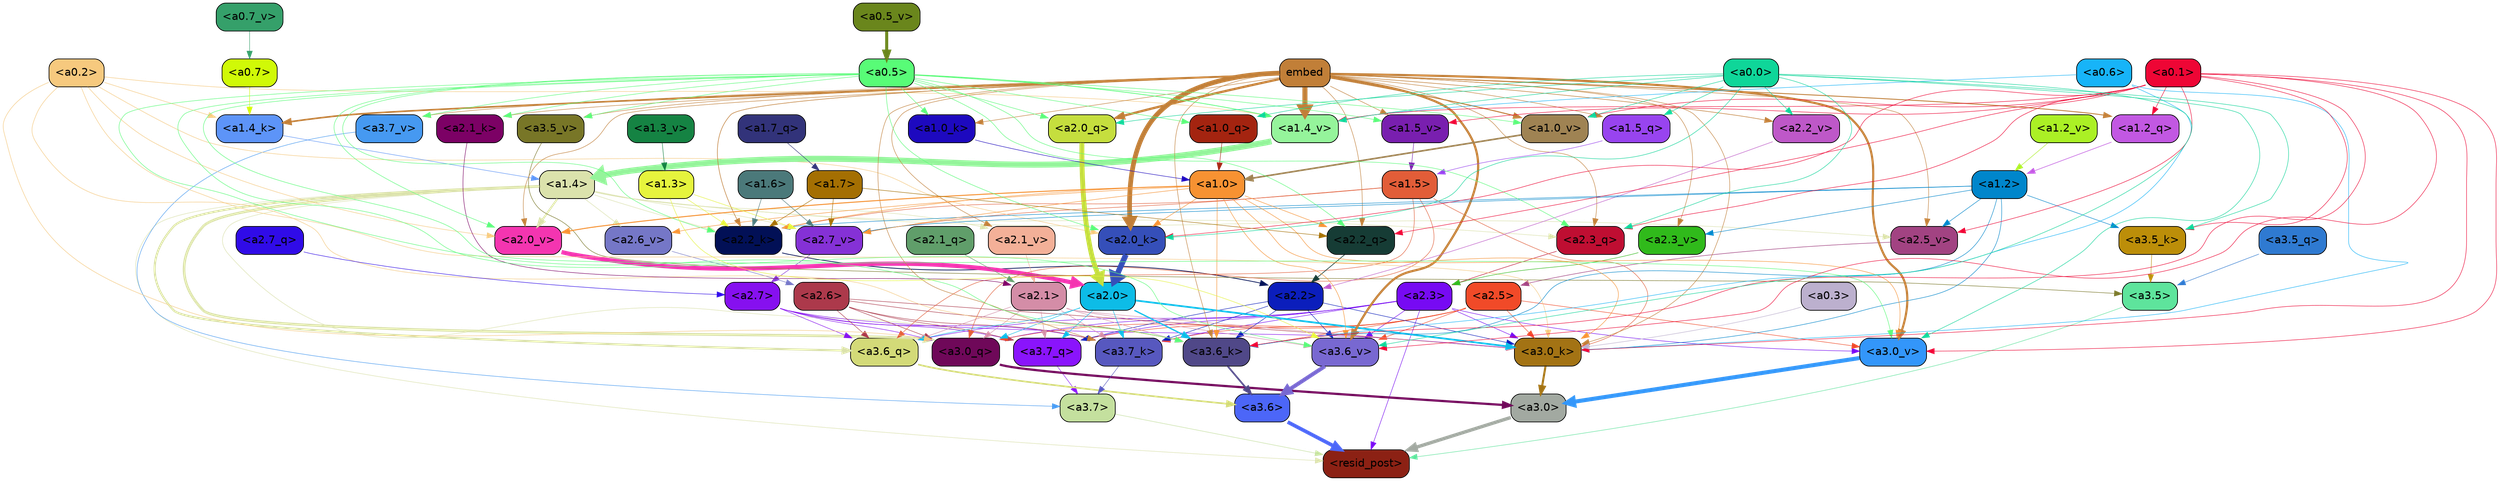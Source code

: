 strict digraph "" {
	graph [bgcolor=transparent,
		layout=dot,
		overlap=false,
		splines=true
	];
	"<a3.7>"	[color=black,
		fillcolor="#c4e09e",
		fontname=Helvetica,
		shape=box,
		style="filled, rounded"];
	"<resid_post>"	[color=black,
		fillcolor="#8c2114",
		fontname=Helvetica,
		shape=box,
		style="filled, rounded"];
	"<a3.7>" -> "<resid_post>"	[color="#c4e09e",
		penwidth=0.6];
	"<a3.6>"	[color=black,
		fillcolor="#4c66f8",
		fontname=Helvetica,
		shape=box,
		style="filled, rounded"];
	"<a3.6>" -> "<resid_post>"	[color="#4c66f8",
		penwidth=4.646730065345764];
	"<a3.5>"	[color=black,
		fillcolor="#5ee49c",
		fontname=Helvetica,
		shape=box,
		style="filled, rounded"];
	"<a3.5>" -> "<resid_post>"	[color="#5ee49c",
		penwidth=0.6];
	"<a3.0>"	[color=black,
		fillcolor="#a2a9a1",
		fontname=Helvetica,
		shape=box,
		style="filled, rounded"];
	"<a3.0>" -> "<resid_post>"	[color="#a2a9a1",
		penwidth=4.323132634162903];
	"<a2.3>"	[color=black,
		fillcolor="#770af3",
		fontname=Helvetica,
		shape=box,
		style="filled, rounded"];
	"<a2.3>" -> "<resid_post>"	[color="#770af3",
		penwidth=0.6];
	"<a3.7_q>"	[color=black,
		fillcolor="#8a14fc",
		fontname=Helvetica,
		shape=box,
		style="filled, rounded"];
	"<a2.3>" -> "<a3.7_q>"	[color="#770af3",
		penwidth=0.6];
	"<a3.6_q>"	[color=black,
		fillcolor="#d3da78",
		fontname=Helvetica,
		shape=box,
		style="filled, rounded"];
	"<a2.3>" -> "<a3.6_q>"	[color="#770af3",
		penwidth=0.6];
	"<a3.0_q>"	[color=black,
		fillcolor="#6f0859",
		fontname=Helvetica,
		shape=box,
		style="filled, rounded"];
	"<a2.3>" -> "<a3.0_q>"	[color="#770af3",
		penwidth=0.6];
	"<a3.7_k>"	[color=black,
		fillcolor="#5758bf",
		fontname=Helvetica,
		shape=box,
		style="filled, rounded"];
	"<a2.3>" -> "<a3.7_k>"	[color="#770af3",
		penwidth=0.6];
	"<a3.0_k>"	[color=black,
		fillcolor="#a37314",
		fontname=Helvetica,
		shape=box,
		style="filled, rounded"];
	"<a2.3>" -> "<a3.0_k>"	[color="#770af3",
		penwidth=0.6];
	"<a3.6_v>"	[color=black,
		fillcolor="#7868d1",
		fontname=Helvetica,
		shape=box,
		style="filled, rounded"];
	"<a2.3>" -> "<a3.6_v>"	[color="#770af3",
		penwidth=0.6];
	"<a3.0_v>"	[color=black,
		fillcolor="#3396fa",
		fontname=Helvetica,
		shape=box,
		style="filled, rounded"];
	"<a2.3>" -> "<a3.0_v>"	[color="#770af3",
		penwidth=0.6];
	"<a1.4>"	[color=black,
		fillcolor="#dbe2ac",
		fontname=Helvetica,
		shape=box,
		style="filled, rounded"];
	"<a1.4>" -> "<resid_post>"	[color="#dbe2ac",
		penwidth=0.6];
	"<a1.4>" -> "<a3.7_q>"	[color="#dbe2ac",
		penwidth=0.6];
	"<a1.4>" -> "<a3.6_q>"	[color="#dbe2ac",
		penwidth=2.700703263282776];
	"<a1.4>" -> "<a3.0_q>"	[color="#dbe2ac",
		penwidth=3.34255850315094];
	"<a2.3_q>"	[color=black,
		fillcolor="#bf0e32",
		fontname=Helvetica,
		shape=box,
		style="filled, rounded"];
	"<a1.4>" -> "<a2.3_q>"	[color="#dbe2ac",
		penwidth=0.6];
	"<a2.2_k>"	[color=black,
		fillcolor="#021056",
		fontname=Helvetica,
		shape=box,
		style="filled, rounded"];
	"<a1.4>" -> "<a2.2_k>"	[color="#dbe2ac",
		penwidth=0.6];
	"<a2.7_v>"	[color=black,
		fillcolor="#8531d6",
		fontname=Helvetica,
		shape=box,
		style="filled, rounded"];
	"<a1.4>" -> "<a2.7_v>"	[color="#dbe2ac",
		penwidth=0.6];
	"<a2.6_v>"	[color=black,
		fillcolor="#7577c7",
		fontname=Helvetica,
		shape=box,
		style="filled, rounded"];
	"<a1.4>" -> "<a2.6_v>"	[color="#dbe2ac",
		penwidth=0.6];
	"<a2.5_v>"	[color=black,
		fillcolor="#a24382",
		fontname=Helvetica,
		shape=box,
		style="filled, rounded"];
	"<a1.4>" -> "<a2.5_v>"	[color="#dbe2ac",
		penwidth=0.6];
	"<a2.1_v>"	[color=black,
		fillcolor="#f3b098",
		fontname=Helvetica,
		shape=box,
		style="filled, rounded"];
	"<a1.4>" -> "<a2.1_v>"	[color="#dbe2ac",
		penwidth=0.6];
	"<a2.0_v>"	[color=black,
		fillcolor="#f435b0",
		fontname=Helvetica,
		shape=box,
		style="filled, rounded"];
	"<a1.4>" -> "<a2.0_v>"	[color="#dbe2ac",
		penwidth=2.387977123260498];
	"<a3.7_q>" -> "<a3.7>"	[color="#8a14fc",
		penwidth=0.6];
	"<a3.6_q>" -> "<a3.6>"	[color="#d3da78",
		penwidth=2.03758105635643];
	"<a3.5_q>"	[color=black,
		fillcolor="#2f7ad1",
		fontname=Helvetica,
		shape=box,
		style="filled, rounded"];
	"<a3.5_q>" -> "<a3.5>"	[color="#2f7ad1",
		penwidth=0.6];
	"<a3.0_q>" -> "<a3.0>"	[color="#6f0859",
		penwidth=2.8638100624084473];
	"<a3.7_k>" -> "<a3.7>"	[color="#5758bf",
		penwidth=0.6];
	"<a3.6_k>"	[color=black,
		fillcolor="#504888",
		fontname=Helvetica,
		shape=box,
		style="filled, rounded"];
	"<a3.6_k>" -> "<a3.6>"	[color="#504888",
		penwidth=2.174198240041733];
	"<a3.5_k>"	[color=black,
		fillcolor="#bc8e09",
		fontname=Helvetica,
		shape=box,
		style="filled, rounded"];
	"<a3.5_k>" -> "<a3.5>"	[color="#bc8e09",
		penwidth=0.6];
	"<a3.0_k>" -> "<a3.0>"	[color="#a37314",
		penwidth=2.6274144649505615];
	"<a3.7_v>"	[color=black,
		fillcolor="#4699f1",
		fontname=Helvetica,
		shape=box,
		style="filled, rounded"];
	"<a3.7_v>" -> "<a3.7>"	[color="#4699f1",
		penwidth=0.6];
	"<a3.6_v>" -> "<a3.6>"	[color="#7868d1",
		penwidth=5.002329230308533];
	"<a3.5_v>"	[color=black,
		fillcolor="#787627",
		fontname=Helvetica,
		shape=box,
		style="filled, rounded"];
	"<a3.5_v>" -> "<a3.5>"	[color="#787627",
		penwidth=0.6];
	"<a3.0_v>" -> "<a3.0>"	[color="#3396fa",
		penwidth=5.188832879066467];
	"<a2.7>"	[color=black,
		fillcolor="#8610ef",
		fontname=Helvetica,
		shape=box,
		style="filled, rounded"];
	"<a2.7>" -> "<a3.7_q>"	[color="#8610ef",
		penwidth=0.6];
	"<a2.7>" -> "<a3.6_q>"	[color="#8610ef",
		penwidth=0.6];
	"<a2.7>" -> "<a3.0_q>"	[color="#8610ef",
		penwidth=0.6];
	"<a2.7>" -> "<a3.7_k>"	[color="#8610ef",
		penwidth=0.6];
	"<a2.7>" -> "<a3.0_k>"	[color="#8610ef",
		penwidth=0.6];
	"<a2.6>"	[color=black,
		fillcolor="#ac394b",
		fontname=Helvetica,
		shape=box,
		style="filled, rounded"];
	"<a2.6>" -> "<a3.7_q>"	[color="#ac394b",
		penwidth=0.6];
	"<a2.6>" -> "<a3.6_q>"	[color="#ac394b",
		penwidth=0.6];
	"<a2.6>" -> "<a3.0_q>"	[color="#ac394b",
		penwidth=0.6];
	"<a2.6>" -> "<a3.7_k>"	[color="#ac394b",
		penwidth=0.6];
	"<a2.6>" -> "<a3.6_k>"	[color="#ac394b",
		penwidth=0.6];
	"<a2.6>" -> "<a3.0_k>"	[color="#ac394b",
		penwidth=0.6];
	"<a2.5>"	[color=black,
		fillcolor="#f14a28",
		fontname=Helvetica,
		shape=box,
		style="filled, rounded"];
	"<a2.5>" -> "<a3.7_q>"	[color="#f14a28",
		penwidth=0.6];
	"<a2.5>" -> "<a3.0_q>"	[color="#f14a28",
		penwidth=0.6];
	"<a2.5>" -> "<a3.7_k>"	[color="#f14a28",
		penwidth=0.6];
	"<a2.5>" -> "<a3.6_k>"	[color="#f14a28",
		penwidth=0.6];
	"<a2.5>" -> "<a3.0_k>"	[color="#f14a28",
		penwidth=0.6];
	"<a2.5>" -> "<a3.6_v>"	[color="#f14a28",
		penwidth=0.6];
	"<a2.5>" -> "<a3.0_v>"	[color="#f14a28",
		penwidth=0.6];
	"<a2.2>"	[color=black,
		fillcolor="#0b1ebc",
		fontname=Helvetica,
		shape=box,
		style="filled, rounded"];
	"<a2.2>" -> "<a3.7_q>"	[color="#0b1ebc",
		penwidth=0.6];
	"<a2.2>" -> "<a3.7_k>"	[color="#0b1ebc",
		penwidth=0.6];
	"<a2.2>" -> "<a3.6_k>"	[color="#0b1ebc",
		penwidth=0.6];
	"<a2.2>" -> "<a3.0_k>"	[color="#0b1ebc",
		penwidth=0.6];
	"<a2.2>" -> "<a3.6_v>"	[color="#0b1ebc",
		penwidth=0.6];
	"<a2.1>"	[color=black,
		fillcolor="#d48da7",
		fontname=Helvetica,
		shape=box,
		style="filled, rounded"];
	"<a2.1>" -> "<a3.7_q>"	[color="#d48da7",
		penwidth=0.6];
	"<a2.1>" -> "<a3.6_q>"	[color="#d48da7",
		penwidth=0.6];
	"<a2.1>" -> "<a3.0_q>"	[color="#d48da7",
		penwidth=0.6];
	"<a2.1>" -> "<a3.7_k>"	[color="#d48da7",
		penwidth=0.6];
	"<a2.1>" -> "<a3.6_k>"	[color="#d48da7",
		penwidth=0.6];
	"<a2.1>" -> "<a3.0_k>"	[color="#d48da7",
		penwidth=0.6];
	"<a2.1>" -> "<a3.6_v>"	[color="#d48da7",
		penwidth=0.6];
	"<a2.0>"	[color=black,
		fillcolor="#0dbce7",
		fontname=Helvetica,
		shape=box,
		style="filled, rounded"];
	"<a2.0>" -> "<a3.7_q>"	[color="#0dbce7",
		penwidth=0.6];
	"<a2.0>" -> "<a3.6_q>"	[color="#0dbce7",
		penwidth=0.6];
	"<a2.0>" -> "<a3.0_q>"	[color="#0dbce7",
		penwidth=0.6];
	"<a2.0>" -> "<a3.7_k>"	[color="#0dbce7",
		penwidth=0.6];
	"<a2.0>" -> "<a3.6_k>"	[color="#0dbce7",
		penwidth=1.6454488784074783];
	"<a2.0>" -> "<a3.0_k>"	[color="#0dbce7",
		penwidth=2.2218968719244003];
	"<a1.5>"	[color=black,
		fillcolor="#e25d38",
		fontname=Helvetica,
		shape=box,
		style="filled, rounded"];
	"<a1.5>" -> "<a3.6_q>"	[color="#e25d38",
		penwidth=0.6];
	"<a1.5>" -> "<a3.0_q>"	[color="#e25d38",
		penwidth=0.6];
	"<a1.5>" -> "<a3.0_k>"	[color="#e25d38",
		penwidth=0.6];
	"<a1.5>" -> "<a2.2_k>"	[color="#e25d38",
		penwidth=0.6];
	"<a1.5>" -> "<a2.7_v>"	[color="#e25d38",
		penwidth=0.6];
	"<a0.2>"	[color=black,
		fillcolor="#f6c97e",
		fontname=Helvetica,
		shape=box,
		style="filled, rounded"];
	"<a0.2>" -> "<a3.0_q>"	[color="#f6c97e",
		penwidth=0.6];
	"<a0.2>" -> "<a3.6_k>"	[color="#f6c97e",
		penwidth=0.6];
	"<a0.2>" -> "<a3.0_k>"	[color="#f6c97e",
		penwidth=0.6];
	"<a2.0_k>"	[color=black,
		fillcolor="#354fb9",
		fontname=Helvetica,
		shape=box,
		style="filled, rounded"];
	"<a0.2>" -> "<a2.0_k>"	[color="#f6c97e",
		penwidth=0.6];
	"<a0.2>" -> "<a2.0_v>"	[color="#f6c97e",
		penwidth=0.6];
	"<a1.4_k>"	[color=black,
		fillcolor="#5d94f8",
		fontname=Helvetica,
		shape=box,
		style="filled, rounded"];
	"<a0.2>" -> "<a1.4_k>"	[color="#f6c97e",
		penwidth=0.6];
	"<a1.4_v>"	[color=black,
		fillcolor="#95f49b",
		fontname=Helvetica,
		shape=box,
		style="filled, rounded"];
	"<a0.2>" -> "<a1.4_v>"	[color="#f6c97e",
		penwidth=0.6];
	embed	[color=black,
		fillcolor="#c17f38",
		fontname=Helvetica,
		shape=box,
		style="filled, rounded"];
	embed -> "<a3.7_k>"	[color="#c17f38",
		penwidth=0.6];
	embed -> "<a3.6_k>"	[color="#c17f38",
		penwidth=0.6];
	embed -> "<a3.0_k>"	[color="#c17f38",
		penwidth=0.6];
	embed -> "<a3.7_v>"	[color="#c17f38",
		penwidth=0.6];
	embed -> "<a3.6_v>"	[color="#c17f38",
		penwidth=2.8301228284835815];
	embed -> "<a3.5_v>"	[color="#c17f38",
		penwidth=0.6];
	embed -> "<a3.0_v>"	[color="#c17f38",
		penwidth=2.7660785913467407];
	embed -> "<a2.3_q>"	[color="#c17f38",
		penwidth=0.6];
	"<a2.2_q>"	[color=black,
		fillcolor="#163c35",
		fontname=Helvetica,
		shape=box,
		style="filled, rounded"];
	embed -> "<a2.2_q>"	[color="#c17f38",
		penwidth=0.6];
	"<a2.0_q>"	[color=black,
		fillcolor="#c5de3e",
		fontname=Helvetica,
		shape=box,
		style="filled, rounded"];
	embed -> "<a2.0_q>"	[color="#c17f38",
		penwidth=2.918822765350342];
	embed -> "<a2.2_k>"	[color="#c17f38",
		penwidth=0.7099294662475586];
	"<a2.1_k>"	[color=black,
		fillcolor="#7c0165",
		fontname=Helvetica,
		shape=box,
		style="filled, rounded"];
	embed -> "<a2.1_k>"	[color="#c17f38",
		penwidth=0.6];
	embed -> "<a2.0_k>"	[color="#c17f38",
		penwidth=6.075345039367676];
	embed -> "<a2.5_v>"	[color="#c17f38",
		penwidth=0.6];
	"<a2.3_v>"	[color=black,
		fillcolor="#30ba1b",
		fontname=Helvetica,
		shape=box,
		style="filled, rounded"];
	embed -> "<a2.3_v>"	[color="#c17f38",
		penwidth=0.6];
	"<a2.2_v>"	[color=black,
		fillcolor="#be58c8",
		fontname=Helvetica,
		shape=box,
		style="filled, rounded"];
	embed -> "<a2.2_v>"	[color="#c17f38",
		penwidth=0.6909599304199219];
	embed -> "<a2.1_v>"	[color="#c17f38",
		penwidth=0.6];
	embed -> "<a2.0_v>"	[color="#c17f38",
		penwidth=0.6];
	"<a1.5_q>"	[color=black,
		fillcolor="#9844ef",
		fontname=Helvetica,
		shape=box,
		style="filled, rounded"];
	embed -> "<a1.5_q>"	[color="#c17f38",
		penwidth=0.6];
	"<a1.2_q>"	[color=black,
		fillcolor="#c258e2",
		fontname=Helvetica,
		shape=box,
		style="filled, rounded"];
	embed -> "<a1.2_q>"	[color="#c17f38",
		penwidth=1.1075286865234375];
	embed -> "<a1.4_k>"	[color="#c17f38",
		penwidth=2.043105125427246];
	"<a1.0_k>"	[color=black,
		fillcolor="#1d09bf",
		fontname=Helvetica,
		shape=box,
		style="filled, rounded"];
	embed -> "<a1.0_k>"	[color="#c17f38",
		penwidth=0.6];
	"<a1.5_v>"	[color=black,
		fillcolor="#791faf",
		fontname=Helvetica,
		shape=box,
		style="filled, rounded"];
	embed -> "<a1.5_v>"	[color="#c17f38",
		penwidth=0.6];
	embed -> "<a1.4_v>"	[color="#c17f38",
		penwidth=6.46385931968689];
	"<a1.0_v>"	[color=black,
		fillcolor="#9f8353",
		fontname=Helvetica,
		shape=box,
		style="filled, rounded"];
	embed -> "<a1.0_v>"	[color="#c17f38",
		penwidth=1.273291826248169];
	"<a1.2>"	[color=black,
		fillcolor="#0086cb",
		fontname=Helvetica,
		shape=box,
		style="filled, rounded"];
	"<a1.2>" -> "<a3.6_k>"	[color="#0086cb",
		penwidth=0.6];
	"<a1.2>" -> "<a3.5_k>"	[color="#0086cb",
		penwidth=0.6];
	"<a1.2>" -> "<a3.0_k>"	[color="#0086cb",
		penwidth=0.6];
	"<a1.2>" -> "<a2.2_k>"	[color="#0086cb",
		penwidth=0.6];
	"<a1.2>" -> "<a2.7_v>"	[color="#0086cb",
		penwidth=0.6];
	"<a1.2>" -> "<a2.5_v>"	[color="#0086cb",
		penwidth=0.6];
	"<a1.2>" -> "<a2.3_v>"	[color="#0086cb",
		penwidth=0.6];
	"<a1.0>"	[color=black,
		fillcolor="#f79232",
		fontname=Helvetica,
		shape=box,
		style="filled, rounded"];
	"<a1.0>" -> "<a3.6_k>"	[color="#f79232",
		penwidth=0.6];
	"<a1.0>" -> "<a3.0_k>"	[color="#f79232",
		penwidth=0.6];
	"<a1.0>" -> "<a3.6_v>"	[color="#f79232",
		penwidth=0.6];
	"<a1.0>" -> "<a3.0_v>"	[color="#f79232",
		penwidth=0.6];
	"<a1.0>" -> "<a2.2_q>"	[color="#f79232",
		penwidth=0.6];
	"<a1.0>" -> "<a2.2_k>"	[color="#f79232",
		penwidth=0.6];
	"<a1.0>" -> "<a2.0_k>"	[color="#f79232",
		penwidth=0.6];
	"<a1.0>" -> "<a2.7_v>"	[color="#f79232",
		penwidth=0.6];
	"<a1.0>" -> "<a2.6_v>"	[color="#f79232",
		penwidth=0.6];
	"<a1.0>" -> "<a2.0_v>"	[color="#f79232",
		penwidth=1.2435333728790283];
	"<a0.6>"	[color=black,
		fillcolor="#17b4f8",
		fontname=Helvetica,
		shape=box,
		style="filled, rounded"];
	"<a0.6>" -> "<a3.6_k>"	[color="#17b4f8",
		penwidth=0.6];
	"<a0.6>" -> "<a3.0_k>"	[color="#17b4f8",
		penwidth=0.6];
	"<a0.6>" -> "<a1.4_v>"	[color="#17b4f8",
		penwidth=0.6];
	"<a0.5>"	[color=black,
		fillcolor="#58fc77",
		fontname=Helvetica,
		shape=box,
		style="filled, rounded"];
	"<a0.5>" -> "<a3.6_k>"	[color="#58fc77",
		penwidth=0.6];
	"<a0.5>" -> "<a3.7_v>"	[color="#58fc77",
		penwidth=0.6];
	"<a0.5>" -> "<a3.6_v>"	[color="#58fc77",
		penwidth=0.6];
	"<a0.5>" -> "<a3.5_v>"	[color="#58fc77",
		penwidth=0.6];
	"<a0.5>" -> "<a3.0_v>"	[color="#58fc77",
		penwidth=0.6124261617660522];
	"<a0.5>" -> "<a2.3_q>"	[color="#58fc77",
		penwidth=0.6];
	"<a0.5>" -> "<a2.2_q>"	[color="#58fc77",
		penwidth=0.6];
	"<a0.5>" -> "<a2.0_q>"	[color="#58fc77",
		penwidth=0.6];
	"<a0.5>" -> "<a2.2_k>"	[color="#58fc77",
		penwidth=0.6];
	"<a0.5>" -> "<a2.1_k>"	[color="#58fc77",
		penwidth=0.6];
	"<a0.5>" -> "<a2.0_k>"	[color="#58fc77",
		penwidth=0.6112704277038574];
	"<a0.5>" -> "<a2.0_v>"	[color="#58fc77",
		penwidth=0.6];
	"<a1.0_q>"	[color=black,
		fillcolor="#a42410",
		fontname=Helvetica,
		shape=box,
		style="filled, rounded"];
	"<a0.5>" -> "<a1.0_q>"	[color="#58fc77",
		penwidth=0.6];
	"<a0.5>" -> "<a1.0_k>"	[color="#58fc77",
		penwidth=0.6];
	"<a0.5>" -> "<a1.5_v>"	[color="#58fc77",
		penwidth=0.6];
	"<a0.5>" -> "<a1.4_v>"	[color="#58fc77",
		penwidth=0.9145197868347168];
	"<a0.5>" -> "<a1.0_v>"	[color="#58fc77",
		penwidth=0.6];
	"<a0.1>"	[color=black,
		fillcolor="#ee0635",
		fontname=Helvetica,
		shape=box,
		style="filled, rounded"];
	"<a0.1>" -> "<a3.6_k>"	[color="#ee0635",
		penwidth=0.6];
	"<a0.1>" -> "<a3.5_k>"	[color="#ee0635",
		penwidth=0.6];
	"<a0.1>" -> "<a3.0_k>"	[color="#ee0635",
		penwidth=0.6];
	"<a0.1>" -> "<a3.6_v>"	[color="#ee0635",
		penwidth=0.6];
	"<a0.1>" -> "<a3.0_v>"	[color="#ee0635",
		penwidth=0.6];
	"<a0.1>" -> "<a2.3_q>"	[color="#ee0635",
		penwidth=0.6];
	"<a0.1>" -> "<a2.2_q>"	[color="#ee0635",
		penwidth=0.6];
	"<a0.1>" -> "<a2.0_k>"	[color="#ee0635",
		penwidth=0.6];
	"<a0.1>" -> "<a2.5_v>"	[color="#ee0635",
		penwidth=0.6];
	"<a0.1>" -> "<a1.2_q>"	[color="#ee0635",
		penwidth=0.6];
	"<a0.1>" -> "<a1.5_v>"	[color="#ee0635",
		penwidth=0.6];
	"<a0.1>" -> "<a1.4_v>"	[color="#ee0635",
		penwidth=0.6];
	"<a0.1>" -> "<a1.0_v>"	[color="#ee0635",
		penwidth=0.6];
	"<a0.0>"	[color=black,
		fillcolor="#0fd699",
		fontname=Helvetica,
		shape=box,
		style="filled, rounded"];
	"<a0.0>" -> "<a3.5_k>"	[color="#0fd699",
		penwidth=0.6];
	"<a0.0>" -> "<a3.6_v>"	[color="#0fd699",
		penwidth=0.6];
	"<a0.0>" -> "<a3.0_v>"	[color="#0fd699",
		penwidth=0.6];
	"<a0.0>" -> "<a2.3_q>"	[color="#0fd699",
		penwidth=0.6];
	"<a0.0>" -> "<a2.0_q>"	[color="#0fd699",
		penwidth=0.6];
	"<a0.0>" -> "<a2.0_k>"	[color="#0fd699",
		penwidth=0.6];
	"<a0.0>" -> "<a2.2_v>"	[color="#0fd699",
		penwidth=0.6];
	"<a0.0>" -> "<a1.5_q>"	[color="#0fd699",
		penwidth=0.6];
	"<a0.0>" -> "<a1.0_q>"	[color="#0fd699",
		penwidth=0.6];
	"<a0.0>" -> "<a1.4_v>"	[color="#0fd699",
		penwidth=0.6];
	"<a0.0>" -> "<a1.0_v>"	[color="#0fd699",
		penwidth=0.6];
	"<a0.3>"	[color=black,
		fillcolor="#bcb0ce",
		fontname=Helvetica,
		shape=box,
		style="filled, rounded"];
	"<a0.3>" -> "<a3.0_k>"	[color="#bcb0ce",
		penwidth=0.6];
	"<a1.3>"	[color=black,
		fillcolor="#e6f43d",
		fontname=Helvetica,
		shape=box,
		style="filled, rounded"];
	"<a1.3>" -> "<a3.6_v>"	[color="#e6f43d",
		penwidth=0.6];
	"<a1.3>" -> "<a2.2_k>"	[color="#e6f43d",
		penwidth=0.6];
	"<a1.3>" -> "<a2.7_v>"	[color="#e6f43d",
		penwidth=0.6];
	"<a2.7_q>"	[color=black,
		fillcolor="#300be8",
		fontname=Helvetica,
		shape=box,
		style="filled, rounded"];
	"<a2.7_q>" -> "<a2.7>"	[color="#300be8",
		penwidth=0.6];
	"<a2.3_q>" -> "<a2.3>"	[color="#bf0e32",
		penwidth=0.6];
	"<a2.2_q>" -> "<a2.2>"	[color="#163c35",
		penwidth=0.8114519119262695];
	"<a2.1_q>"	[color=black,
		fillcolor="#609e6a",
		fontname=Helvetica,
		shape=box,
		style="filled, rounded"];
	"<a2.1_q>" -> "<a2.1>"	[color="#609e6a",
		penwidth=0.6];
	"<a2.0_q>" -> "<a2.0>"	[color="#c5de3e",
		penwidth=6.2323237657547];
	"<a2.2_k>" -> "<a2.2>"	[color="#021056",
		penwidth=0.9331893920898438];
	"<a2.1_k>" -> "<a2.1>"	[color="#7c0165",
		penwidth=0.6];
	"<a2.0_k>" -> "<a2.0>"	[color="#354fb9",
		penwidth=7.158664226531982];
	"<a2.7_v>" -> "<a2.7>"	[color="#8531d6",
		penwidth=0.6];
	"<a2.6_v>" -> "<a2.6>"	[color="#7577c7",
		penwidth=0.6];
	"<a2.5_v>" -> "<a2.5>"	[color="#a24382",
		penwidth=0.6657319068908691];
	"<a2.3_v>" -> "<a2.3>"	[color="#30ba1b",
		penwidth=0.6];
	"<a2.2_v>" -> "<a2.2>"	[color="#be58c8",
		penwidth=0.6];
	"<a2.1_v>" -> "<a2.1>"	[color="#f3b098",
		penwidth=0.6];
	"<a2.0_v>" -> "<a2.0>"	[color="#f435b0",
		penwidth=5.380099236965179];
	"<a1.7>"	[color=black,
		fillcolor="#a46f02",
		fontname=Helvetica,
		shape=box,
		style="filled, rounded"];
	"<a1.7>" -> "<a2.2_q>"	[color="#a46f02",
		penwidth=0.6];
	"<a1.7>" -> "<a2.2_k>"	[color="#a46f02",
		penwidth=0.6];
	"<a1.7>" -> "<a2.7_v>"	[color="#a46f02",
		penwidth=0.6];
	"<a1.6>"	[color=black,
		fillcolor="#4b797a",
		fontname=Helvetica,
		shape=box,
		style="filled, rounded"];
	"<a1.6>" -> "<a2.2_k>"	[color="#4b797a",
		penwidth=0.6];
	"<a1.6>" -> "<a2.7_v>"	[color="#4b797a",
		penwidth=0.6];
	"<a1.7_q>"	[color=black,
		fillcolor="#32337a",
		fontname=Helvetica,
		shape=box,
		style="filled, rounded"];
	"<a1.7_q>" -> "<a1.7>"	[color="#32337a",
		penwidth=0.6];
	"<a1.5_q>" -> "<a1.5>"	[color="#9844ef",
		penwidth=0.6];
	"<a1.2_q>" -> "<a1.2>"	[color="#c258e2",
		penwidth=0.6965713500976562];
	"<a1.0_q>" -> "<a1.0>"	[color="#a42410",
		penwidth=0.6];
	"<a1.4_k>" -> "<a1.4>"	[color="#5d94f8",
		penwidth=0.6];
	"<a1.0_k>" -> "<a1.0>"	[color="#1d09bf",
		penwidth=0.6];
	"<a1.5_v>" -> "<a1.5>"	[color="#791faf",
		penwidth=0.6];
	"<a1.4_v>" -> "<a1.4>"	[color="#95f49b",
		penwidth=7.649995803833008];
	"<a1.3_v>"	[color=black,
		fillcolor="#158343",
		fontname=Helvetica,
		shape=box,
		style="filled, rounded"];
	"<a1.3_v>" -> "<a1.3>"	[color="#158343",
		penwidth=0.6];
	"<a1.2_v>"	[color=black,
		fillcolor="#abf025",
		fontname=Helvetica,
		shape=box,
		style="filled, rounded"];
	"<a1.2_v>" -> "<a1.2>"	[color="#abf025",
		penwidth=0.6];
	"<a1.0_v>" -> "<a1.0>"	[color="#9f8353",
		penwidth=2.050852060317993];
	"<a0.7>"	[color=black,
		fillcolor="#d0f907",
		fontname=Helvetica,
		shape=box,
		style="filled, rounded"];
	"<a0.7>" -> "<a1.4_k>"	[color="#d0f907",
		penwidth=0.6];
	"<a0.7_v>"	[color=black,
		fillcolor="#35a06a",
		fontname=Helvetica,
		shape=box,
		style="filled, rounded"];
	"<a0.7_v>" -> "<a0.7>"	[color="#35a06a",
		penwidth=0.6];
	"<a0.5_v>"	[color=black,
		fillcolor="#6a861c",
		fontname=Helvetica,
		shape=box,
		style="filled, rounded"];
	"<a0.5_v>" -> "<a0.5>"	[color="#6a861c",
		penwidth=3.8846328258514404];
}
